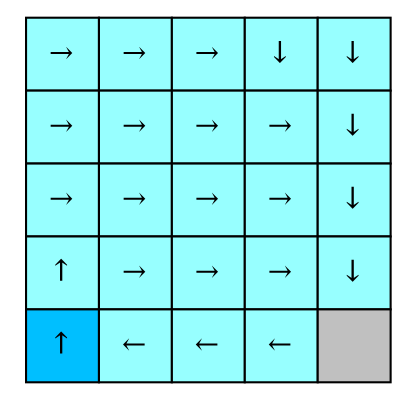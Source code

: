 digraph {
	node [shape=plaintext]
	a[label=<<TABLE BORDER="0" CELLBORDER="1" CELLSPACING="0">
	<TR>
		<TD width="35" height="35" fixedsize="true" BGCOLOR="darkslategray1">&#x2192;</TD>
		<TD width="35" height="35" fixedsize="true" BGCOLOR="darkslategray1">&#x2192;</TD>
		<TD width="35" height="35" fixedsize="true" BGCOLOR="darkslategray1">&#x2192;</TD>
		<TD width="35" height="35" fixedsize="true" BGCOLOR="darkslategray1">&#x2193;</TD>
		<TD width="35" height="35" fixedsize="true" BGCOLOR="darkslategray1">&#x2193;</TD>
	</TR>
	<TR>
		<TD width="35" height="35" fixedsize="true" BGCOLOR="darkslategray1">&#x2192;</TD>
		<TD width="35" height="35" fixedsize="true" BGCOLOR="darkslategray1">&#x2192;</TD>
		<TD width="35" height="35" fixedsize="true" BGCOLOR="darkslategray1">&#x2192;</TD>
		<TD width="35" height="35" fixedsize="true" BGCOLOR="darkslategray1">&#x2192;</TD>
		<TD width="35" height="35" fixedsize="true" BGCOLOR="darkslategray1">&#x2193;</TD>
	</TR>
	<TR>
		<TD width="35" height="35" fixedsize="true" BGCOLOR="darkslategray1">&#x2192;</TD>
		<TD width="35" height="35" fixedsize="true" BGCOLOR="darkslategray1">&#x2192;</TD>
		<TD width="35" height="35" fixedsize="true" BGCOLOR="darkslategray1">&#x2192;</TD>
		<TD width="35" height="35" fixedsize="true" BGCOLOR="darkslategray1">&#x2192;</TD>
		<TD width="35" height="35" fixedsize="true" BGCOLOR="darkslategray1">&#x2193;</TD>
	</TR>
	<TR>
		<TD width="35" height="35" fixedsize="true" BGCOLOR="darkslategray1">&#x2191;</TD>
		<TD width="35" height="35" fixedsize="true" BGCOLOR="darkslategray1">&#x2192;</TD>
		<TD width="35" height="35" fixedsize="true" BGCOLOR="darkslategray1">&#x2192;</TD>
		<TD width="35" height="35" fixedsize="true" BGCOLOR="darkslategray1">&#x2192;</TD>
		<TD width="35" height="35" fixedsize="true" BGCOLOR="darkslategray1">&#x2193;</TD>
	</TR>
	<TR>
		<TD width="35" height="35" fixedsize="true" BGCOLOR="deepskyblue">&#x2191;</TD>
		<TD width="35" height="35" fixedsize="true" BGCOLOR="darkslategray1">&#x2190;</TD>
		<TD width="35" height="35" fixedsize="true" BGCOLOR="darkslategray1">&#x2190;</TD>
		<TD width="35" height="35" fixedsize="true" BGCOLOR="darkslategray1">&#x2190;</TD>
		<TD width="35" height="35" fixedsize="true" BGCOLOR="gray"></TD>
	</TR>
	</TABLE>>];
}
